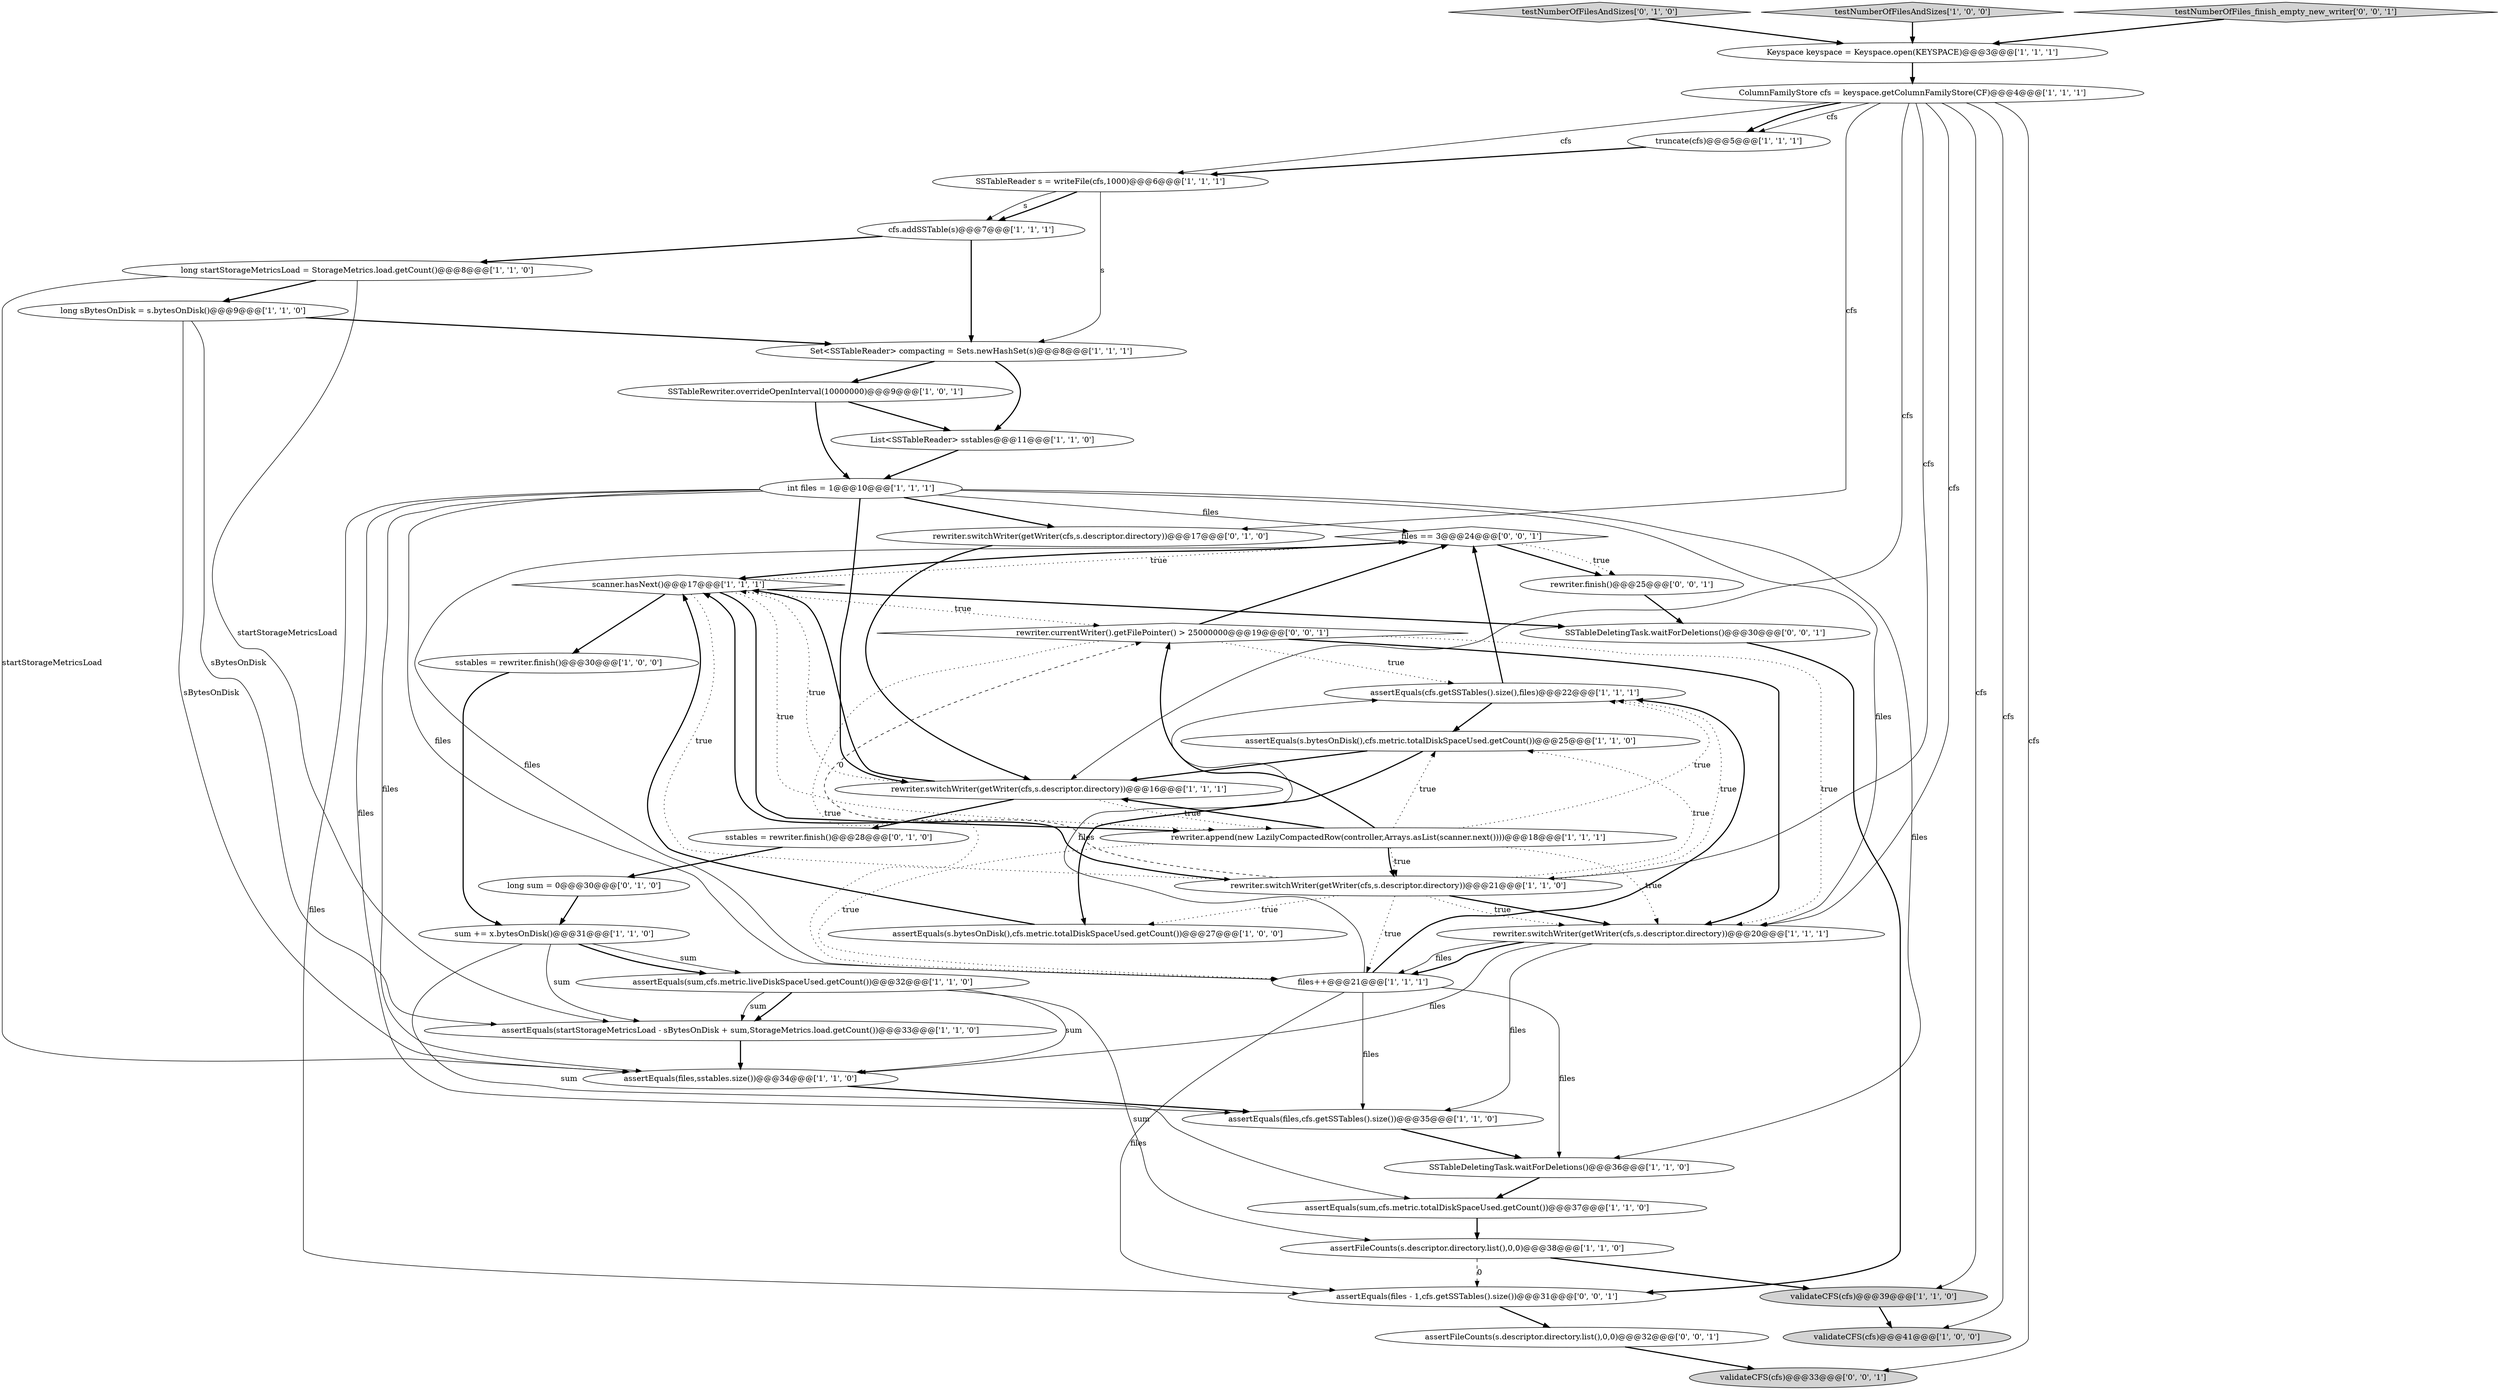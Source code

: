digraph {
6 [style = filled, label = "long sBytesOnDisk = s.bytesOnDisk()@@@9@@@['1', '1', '0']", fillcolor = white, shape = ellipse image = "AAA0AAABBB1BBB"];
39 [style = filled, label = "files == 3@@@24@@@['0', '0', '1']", fillcolor = white, shape = diamond image = "AAA0AAABBB3BBB"];
15 [style = filled, label = "Set<SSTableReader> compacting = Sets.newHashSet(s)@@@8@@@['1', '1', '1']", fillcolor = white, shape = ellipse image = "AAA0AAABBB1BBB"];
9 [style = filled, label = "List<SSTableReader> sstables@@@11@@@['1', '1', '0']", fillcolor = white, shape = ellipse image = "AAA0AAABBB1BBB"];
38 [style = filled, label = "assertFileCounts(s.descriptor.directory.list(),0,0)@@@32@@@['0', '0', '1']", fillcolor = white, shape = ellipse image = "AAA0AAABBB3BBB"];
12 [style = filled, label = "cfs.addSSTable(s)@@@7@@@['1', '1', '1']", fillcolor = white, shape = ellipse image = "AAA0AAABBB1BBB"];
22 [style = filled, label = "rewriter.switchWriter(getWriter(cfs,s.descriptor.directory))@@@20@@@['1', '1', '1']", fillcolor = white, shape = ellipse image = "AAA0AAABBB1BBB"];
30 [style = filled, label = "SSTableReader s = writeFile(cfs,1000)@@@6@@@['1', '1', '1']", fillcolor = white, shape = ellipse image = "AAA0AAABBB1BBB"];
43 [style = filled, label = "rewriter.currentWriter().getFilePointer() > 25000000@@@19@@@['0', '0', '1']", fillcolor = white, shape = diamond image = "AAA0AAABBB3BBB"];
24 [style = filled, label = "int files = 1@@@10@@@['1', '1', '1']", fillcolor = white, shape = ellipse image = "AAA0AAABBB1BBB"];
19 [style = filled, label = "rewriter.switchWriter(getWriter(cfs,s.descriptor.directory))@@@16@@@['1', '1', '1']", fillcolor = white, shape = ellipse image = "AAA0AAABBB1BBB"];
0 [style = filled, label = "assertEquals(files,cfs.getSSTables().size())@@@35@@@['1', '1', '0']", fillcolor = white, shape = ellipse image = "AAA0AAABBB1BBB"];
37 [style = filled, label = "validateCFS(cfs)@@@33@@@['0', '0', '1']", fillcolor = lightgray, shape = ellipse image = "AAA0AAABBB3BBB"];
5 [style = filled, label = "SSTableRewriter.overrideOpenInterval(10000000)@@@9@@@['1', '0', '1']", fillcolor = white, shape = ellipse image = "AAA0AAABBB1BBB"];
33 [style = filled, label = "testNumberOfFilesAndSizes['0', '1', '0']", fillcolor = lightgray, shape = diamond image = "AAA0AAABBB2BBB"];
34 [style = filled, label = "rewriter.switchWriter(getWriter(cfs,s.descriptor.directory))@@@17@@@['0', '1', '0']", fillcolor = white, shape = ellipse image = "AAA0AAABBB2BBB"];
20 [style = filled, label = "assertEquals(sum,cfs.metric.totalDiskSpaceUsed.getCount())@@@37@@@['1', '1', '0']", fillcolor = white, shape = ellipse image = "AAA0AAABBB1BBB"];
3 [style = filled, label = "rewriter.append(new LazilyCompactedRow(controller,Arrays.asList(scanner.next())))@@@18@@@['1', '1', '1']", fillcolor = white, shape = ellipse image = "AAA0AAABBB1BBB"];
26 [style = filled, label = "sum += x.bytesOnDisk()@@@31@@@['1', '1', '0']", fillcolor = white, shape = ellipse image = "AAA0AAABBB1BBB"];
31 [style = filled, label = "validateCFS(cfs)@@@39@@@['1', '1', '0']", fillcolor = lightgray, shape = ellipse image = "AAA0AAABBB1BBB"];
27 [style = filled, label = "SSTableDeletingTask.waitForDeletions()@@@36@@@['1', '1', '0']", fillcolor = white, shape = ellipse image = "AAA0AAABBB1BBB"];
28 [style = filled, label = "assertEquals(startStorageMetricsLoad - sBytesOnDisk + sum,StorageMetrics.load.getCount())@@@33@@@['1', '1', '0']", fillcolor = white, shape = ellipse image = "AAA0AAABBB1BBB"];
13 [style = filled, label = "assertEquals(s.bytesOnDisk(),cfs.metric.totalDiskSpaceUsed.getCount())@@@27@@@['1', '0', '0']", fillcolor = white, shape = ellipse image = "AAA0AAABBB1BBB"];
35 [style = filled, label = "sstables = rewriter.finish()@@@28@@@['0', '1', '0']", fillcolor = white, shape = ellipse image = "AAA0AAABBB2BBB"];
16 [style = filled, label = "scanner.hasNext()@@@17@@@['1', '1', '1']", fillcolor = white, shape = diamond image = "AAA0AAABBB1BBB"];
36 [style = filled, label = "rewriter.finish()@@@25@@@['0', '0', '1']", fillcolor = white, shape = ellipse image = "AAA0AAABBB3BBB"];
7 [style = filled, label = "Keyspace keyspace = Keyspace.open(KEYSPACE)@@@3@@@['1', '1', '1']", fillcolor = white, shape = ellipse image = "AAA0AAABBB1BBB"];
1 [style = filled, label = "ColumnFamilyStore cfs = keyspace.getColumnFamilyStore(CF)@@@4@@@['1', '1', '1']", fillcolor = white, shape = ellipse image = "AAA0AAABBB1BBB"];
29 [style = filled, label = "testNumberOfFilesAndSizes['1', '0', '0']", fillcolor = lightgray, shape = diamond image = "AAA0AAABBB1BBB"];
8 [style = filled, label = "files++@@@21@@@['1', '1', '1']", fillcolor = white, shape = ellipse image = "AAA0AAABBB1BBB"];
11 [style = filled, label = "rewriter.switchWriter(getWriter(cfs,s.descriptor.directory))@@@21@@@['1', '1', '0']", fillcolor = white, shape = ellipse image = "AAA0AAABBB1BBB"];
10 [style = filled, label = "assertEquals(files,sstables.size())@@@34@@@['1', '1', '0']", fillcolor = white, shape = ellipse image = "AAA0AAABBB1BBB"];
42 [style = filled, label = "testNumberOfFiles_finish_empty_new_writer['0', '0', '1']", fillcolor = lightgray, shape = diamond image = "AAA0AAABBB3BBB"];
25 [style = filled, label = "assertEquals(sum,cfs.metric.liveDiskSpaceUsed.getCount())@@@32@@@['1', '1', '0']", fillcolor = white, shape = ellipse image = "AAA0AAABBB1BBB"];
4 [style = filled, label = "assertFileCounts(s.descriptor.directory.list(),0,0)@@@38@@@['1', '1', '0']", fillcolor = white, shape = ellipse image = "AAA0AAABBB1BBB"];
23 [style = filled, label = "long startStorageMetricsLoad = StorageMetrics.load.getCount()@@@8@@@['1', '1', '0']", fillcolor = white, shape = ellipse image = "AAA0AAABBB1BBB"];
14 [style = filled, label = "truncate(cfs)@@@5@@@['1', '1', '1']", fillcolor = white, shape = ellipse image = "AAA0AAABBB1BBB"];
2 [style = filled, label = "sstables = rewriter.finish()@@@30@@@['1', '0', '0']", fillcolor = white, shape = ellipse image = "AAA0AAABBB1BBB"];
40 [style = filled, label = "SSTableDeletingTask.waitForDeletions()@@@30@@@['0', '0', '1']", fillcolor = white, shape = ellipse image = "AAA0AAABBB3BBB"];
41 [style = filled, label = "assertEquals(files - 1,cfs.getSSTables().size())@@@31@@@['0', '0', '1']", fillcolor = white, shape = ellipse image = "AAA0AAABBB3BBB"];
17 [style = filled, label = "assertEquals(cfs.getSSTables().size(),files)@@@22@@@['1', '1', '1']", fillcolor = white, shape = ellipse image = "AAA0AAABBB1BBB"];
32 [style = filled, label = "long sum = 0@@@30@@@['0', '1', '0']", fillcolor = white, shape = ellipse image = "AAA0AAABBB2BBB"];
18 [style = filled, label = "assertEquals(s.bytesOnDisk(),cfs.metric.totalDiskSpaceUsed.getCount())@@@25@@@['1', '1', '0']", fillcolor = white, shape = ellipse image = "AAA0AAABBB1BBB"];
21 [style = filled, label = "validateCFS(cfs)@@@41@@@['1', '0', '0']", fillcolor = lightgray, shape = ellipse image = "AAA0AAABBB1BBB"];
1->31 [style = solid, label="cfs"];
39->36 [style = dotted, label="true"];
2->26 [style = bold, label=""];
1->37 [style = solid, label="cfs"];
24->8 [style = solid, label="files"];
5->9 [style = bold, label=""];
43->17 [style = dotted, label="true"];
26->28 [style = solid, label="sum"];
24->34 [style = bold, label=""];
31->21 [style = bold, label=""];
1->30 [style = solid, label="cfs"];
22->8 [style = bold, label=""];
22->0 [style = solid, label="files"];
3->19 [style = bold, label=""];
16->39 [style = dotted, label="true"];
26->20 [style = solid, label="sum"];
43->8 [style = dotted, label="true"];
24->22 [style = solid, label="files"];
11->8 [style = dotted, label="true"];
11->43 [style = dashed, label="0"];
8->17 [style = solid, label="files"];
1->11 [style = solid, label="cfs"];
9->24 [style = bold, label=""];
22->8 [style = solid, label="files"];
33->7 [style = bold, label=""];
26->25 [style = solid, label="sum"];
16->3 [style = bold, label=""];
11->16 [style = bold, label=""];
16->43 [style = dotted, label="true"];
25->28 [style = bold, label=""];
16->40 [style = bold, label=""];
7->1 [style = bold, label=""];
24->19 [style = bold, label=""];
23->10 [style = solid, label="startStorageMetricsLoad"];
14->30 [style = bold, label=""];
24->0 [style = solid, label="files"];
25->4 [style = solid, label="sum"];
34->19 [style = bold, label=""];
3->11 [style = bold, label=""];
18->19 [style = bold, label=""];
11->13 [style = dotted, label="true"];
32->26 [style = bold, label=""];
13->16 [style = bold, label=""];
23->28 [style = solid, label="startStorageMetricsLoad"];
8->17 [style = bold, label=""];
38->37 [style = bold, label=""];
15->9 [style = bold, label=""];
25->10 [style = solid, label="sum"];
19->3 [style = dotted, label="true"];
17->39 [style = bold, label=""];
3->18 [style = dotted, label="true"];
10->0 [style = bold, label=""];
43->22 [style = bold, label=""];
41->38 [style = bold, label=""];
3->17 [style = dotted, label="true"];
30->15 [style = solid, label="s"];
42->7 [style = bold, label=""];
16->11 [style = dotted, label="true"];
27->20 [style = bold, label=""];
24->27 [style = solid, label="files"];
4->41 [style = dashed, label="0"];
43->22 [style = dotted, label="true"];
1->21 [style = solid, label="cfs"];
36->40 [style = bold, label=""];
39->16 [style = bold, label=""];
6->28 [style = solid, label="sBytesOnDisk"];
6->10 [style = solid, label="sBytesOnDisk"];
11->17 [style = dotted, label="true"];
35->32 [style = bold, label=""];
1->19 [style = solid, label="cfs"];
6->15 [style = bold, label=""];
19->16 [style = bold, label=""];
24->10 [style = solid, label="files"];
4->31 [style = bold, label=""];
30->12 [style = bold, label=""];
24->41 [style = solid, label="files"];
5->24 [style = bold, label=""];
23->6 [style = bold, label=""];
19->35 [style = bold, label=""];
11->22 [style = bold, label=""];
24->39 [style = solid, label="files"];
43->39 [style = bold, label=""];
1->22 [style = solid, label="cfs"];
8->39 [style = solid, label="files"];
3->11 [style = dotted, label="true"];
28->10 [style = bold, label=""];
0->27 [style = bold, label=""];
26->25 [style = bold, label=""];
8->0 [style = solid, label="files"];
12->15 [style = bold, label=""];
16->2 [style = bold, label=""];
11->18 [style = dotted, label="true"];
11->22 [style = dotted, label="true"];
16->3 [style = dotted, label="true"];
15->5 [style = bold, label=""];
20->4 [style = bold, label=""];
22->10 [style = solid, label="files"];
8->27 [style = solid, label="files"];
1->34 [style = solid, label="cfs"];
30->12 [style = solid, label="s"];
40->41 [style = bold, label=""];
25->28 [style = solid, label="sum"];
19->16 [style = dotted, label="true"];
18->13 [style = bold, label=""];
3->22 [style = dotted, label="true"];
29->7 [style = bold, label=""];
8->41 [style = solid, label="files"];
1->14 [style = bold, label=""];
12->23 [style = bold, label=""];
3->43 [style = bold, label=""];
1->14 [style = solid, label="cfs"];
3->8 [style = dotted, label="true"];
39->36 [style = bold, label=""];
17->18 [style = bold, label=""];
}
